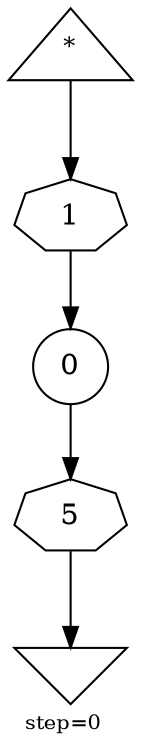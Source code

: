 digraph {
  graph  [labelloc=bottom,labeljust=left,fontsize="10",label="step=0"];
  "485" [shape=invtriangle,peripheries="1",label="",labelfontcolor=black,color=black];
  "495" [shape=circle,peripheries="1",label=<0>,labelfontcolor=black,color=black];
  "497" [shape=triangle,peripheries="1",label=<<SUP>*</SUP>>,labelfontcolor=black,color=black];
  "496" [label=<5>,peripheries="1",color=black,shape=septagon];
  "495" -> "496" [color=black];
  "496" -> "485" [color=black];
  "501" [label=<1>,peripheries="1",color=black,shape=septagon];
  "497" -> "501" [color=black];
  "501" -> "495" [color=black];
}